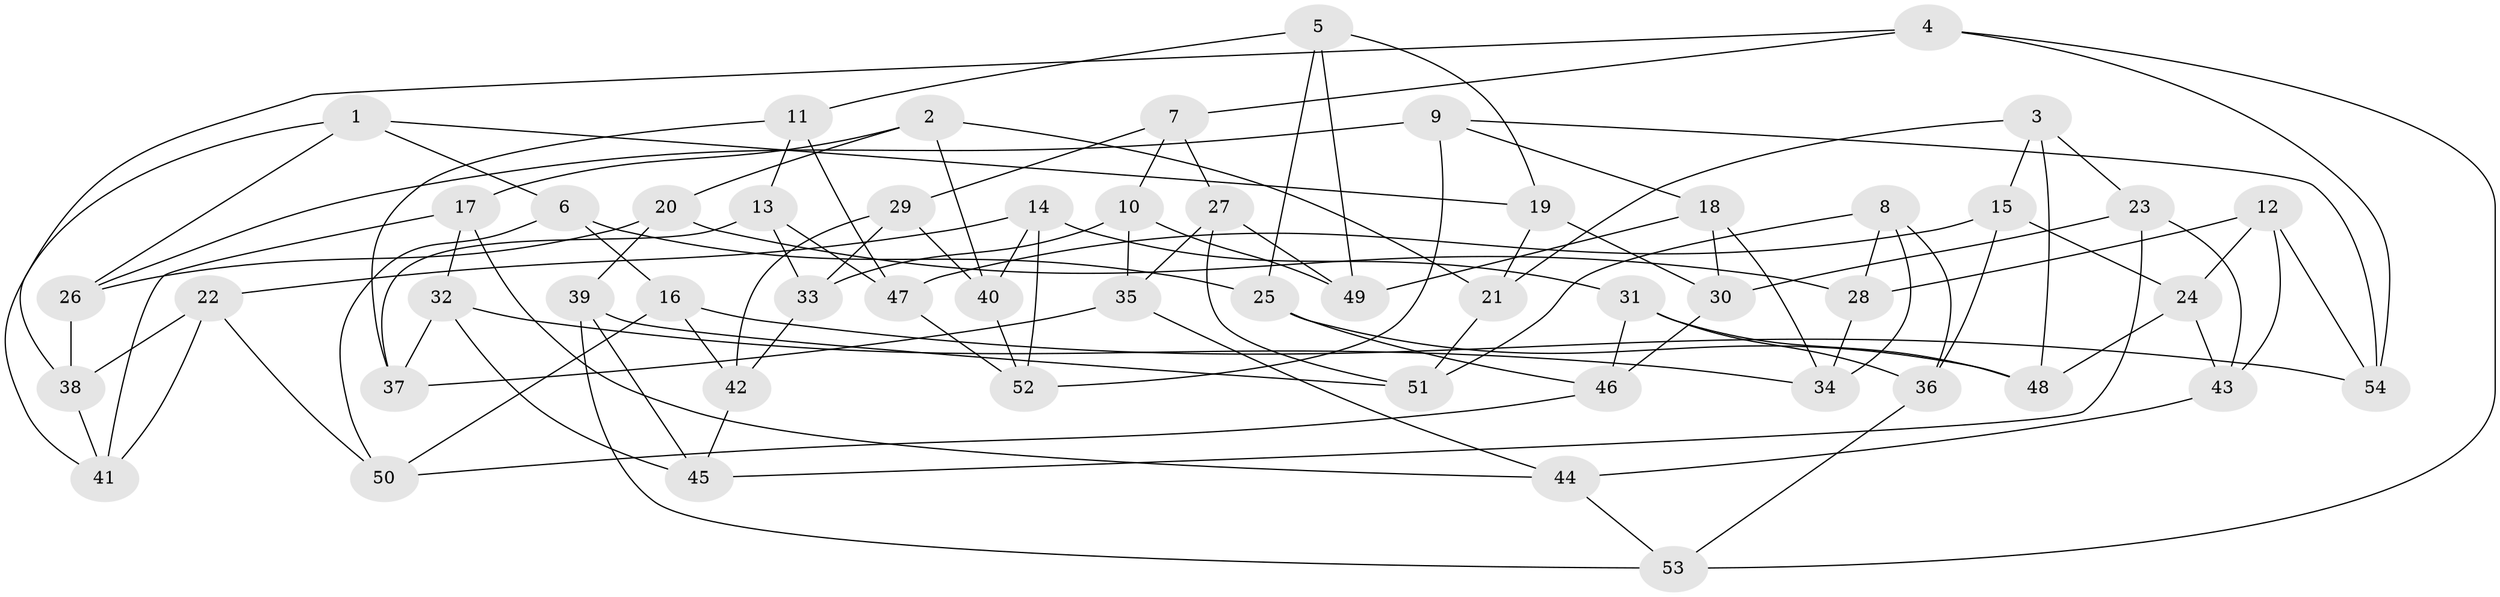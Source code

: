 // Generated by graph-tools (version 1.1) at 2025/02/03/09/25 03:02:55]
// undirected, 54 vertices, 108 edges
graph export_dot {
graph [start="1"]
  node [color=gray90,style=filled];
  1;
  2;
  3;
  4;
  5;
  6;
  7;
  8;
  9;
  10;
  11;
  12;
  13;
  14;
  15;
  16;
  17;
  18;
  19;
  20;
  21;
  22;
  23;
  24;
  25;
  26;
  27;
  28;
  29;
  30;
  31;
  32;
  33;
  34;
  35;
  36;
  37;
  38;
  39;
  40;
  41;
  42;
  43;
  44;
  45;
  46;
  47;
  48;
  49;
  50;
  51;
  52;
  53;
  54;
  1 -- 19;
  1 -- 41;
  1 -- 26;
  1 -- 6;
  2 -- 21;
  2 -- 17;
  2 -- 20;
  2 -- 40;
  3 -- 48;
  3 -- 23;
  3 -- 15;
  3 -- 21;
  4 -- 38;
  4 -- 54;
  4 -- 7;
  4 -- 53;
  5 -- 19;
  5 -- 25;
  5 -- 49;
  5 -- 11;
  6 -- 50;
  6 -- 16;
  6 -- 25;
  7 -- 10;
  7 -- 27;
  7 -- 29;
  8 -- 34;
  8 -- 36;
  8 -- 51;
  8 -- 28;
  9 -- 52;
  9 -- 26;
  9 -- 54;
  9 -- 18;
  10 -- 49;
  10 -- 35;
  10 -- 33;
  11 -- 13;
  11 -- 47;
  11 -- 37;
  12 -- 28;
  12 -- 54;
  12 -- 24;
  12 -- 43;
  13 -- 33;
  13 -- 47;
  13 -- 37;
  14 -- 31;
  14 -- 52;
  14 -- 40;
  14 -- 22;
  15 -- 47;
  15 -- 24;
  15 -- 36;
  16 -- 50;
  16 -- 54;
  16 -- 42;
  17 -- 44;
  17 -- 32;
  17 -- 41;
  18 -- 30;
  18 -- 34;
  18 -- 49;
  19 -- 21;
  19 -- 30;
  20 -- 26;
  20 -- 39;
  20 -- 28;
  21 -- 51;
  22 -- 41;
  22 -- 50;
  22 -- 38;
  23 -- 30;
  23 -- 45;
  23 -- 43;
  24 -- 48;
  24 -- 43;
  25 -- 48;
  25 -- 46;
  26 -- 38;
  27 -- 51;
  27 -- 35;
  27 -- 49;
  28 -- 34;
  29 -- 33;
  29 -- 40;
  29 -- 42;
  30 -- 46;
  31 -- 36;
  31 -- 46;
  31 -- 48;
  32 -- 34;
  32 -- 37;
  32 -- 45;
  33 -- 42;
  35 -- 44;
  35 -- 37;
  36 -- 53;
  38 -- 41;
  39 -- 45;
  39 -- 51;
  39 -- 53;
  40 -- 52;
  42 -- 45;
  43 -- 44;
  44 -- 53;
  46 -- 50;
  47 -- 52;
}

